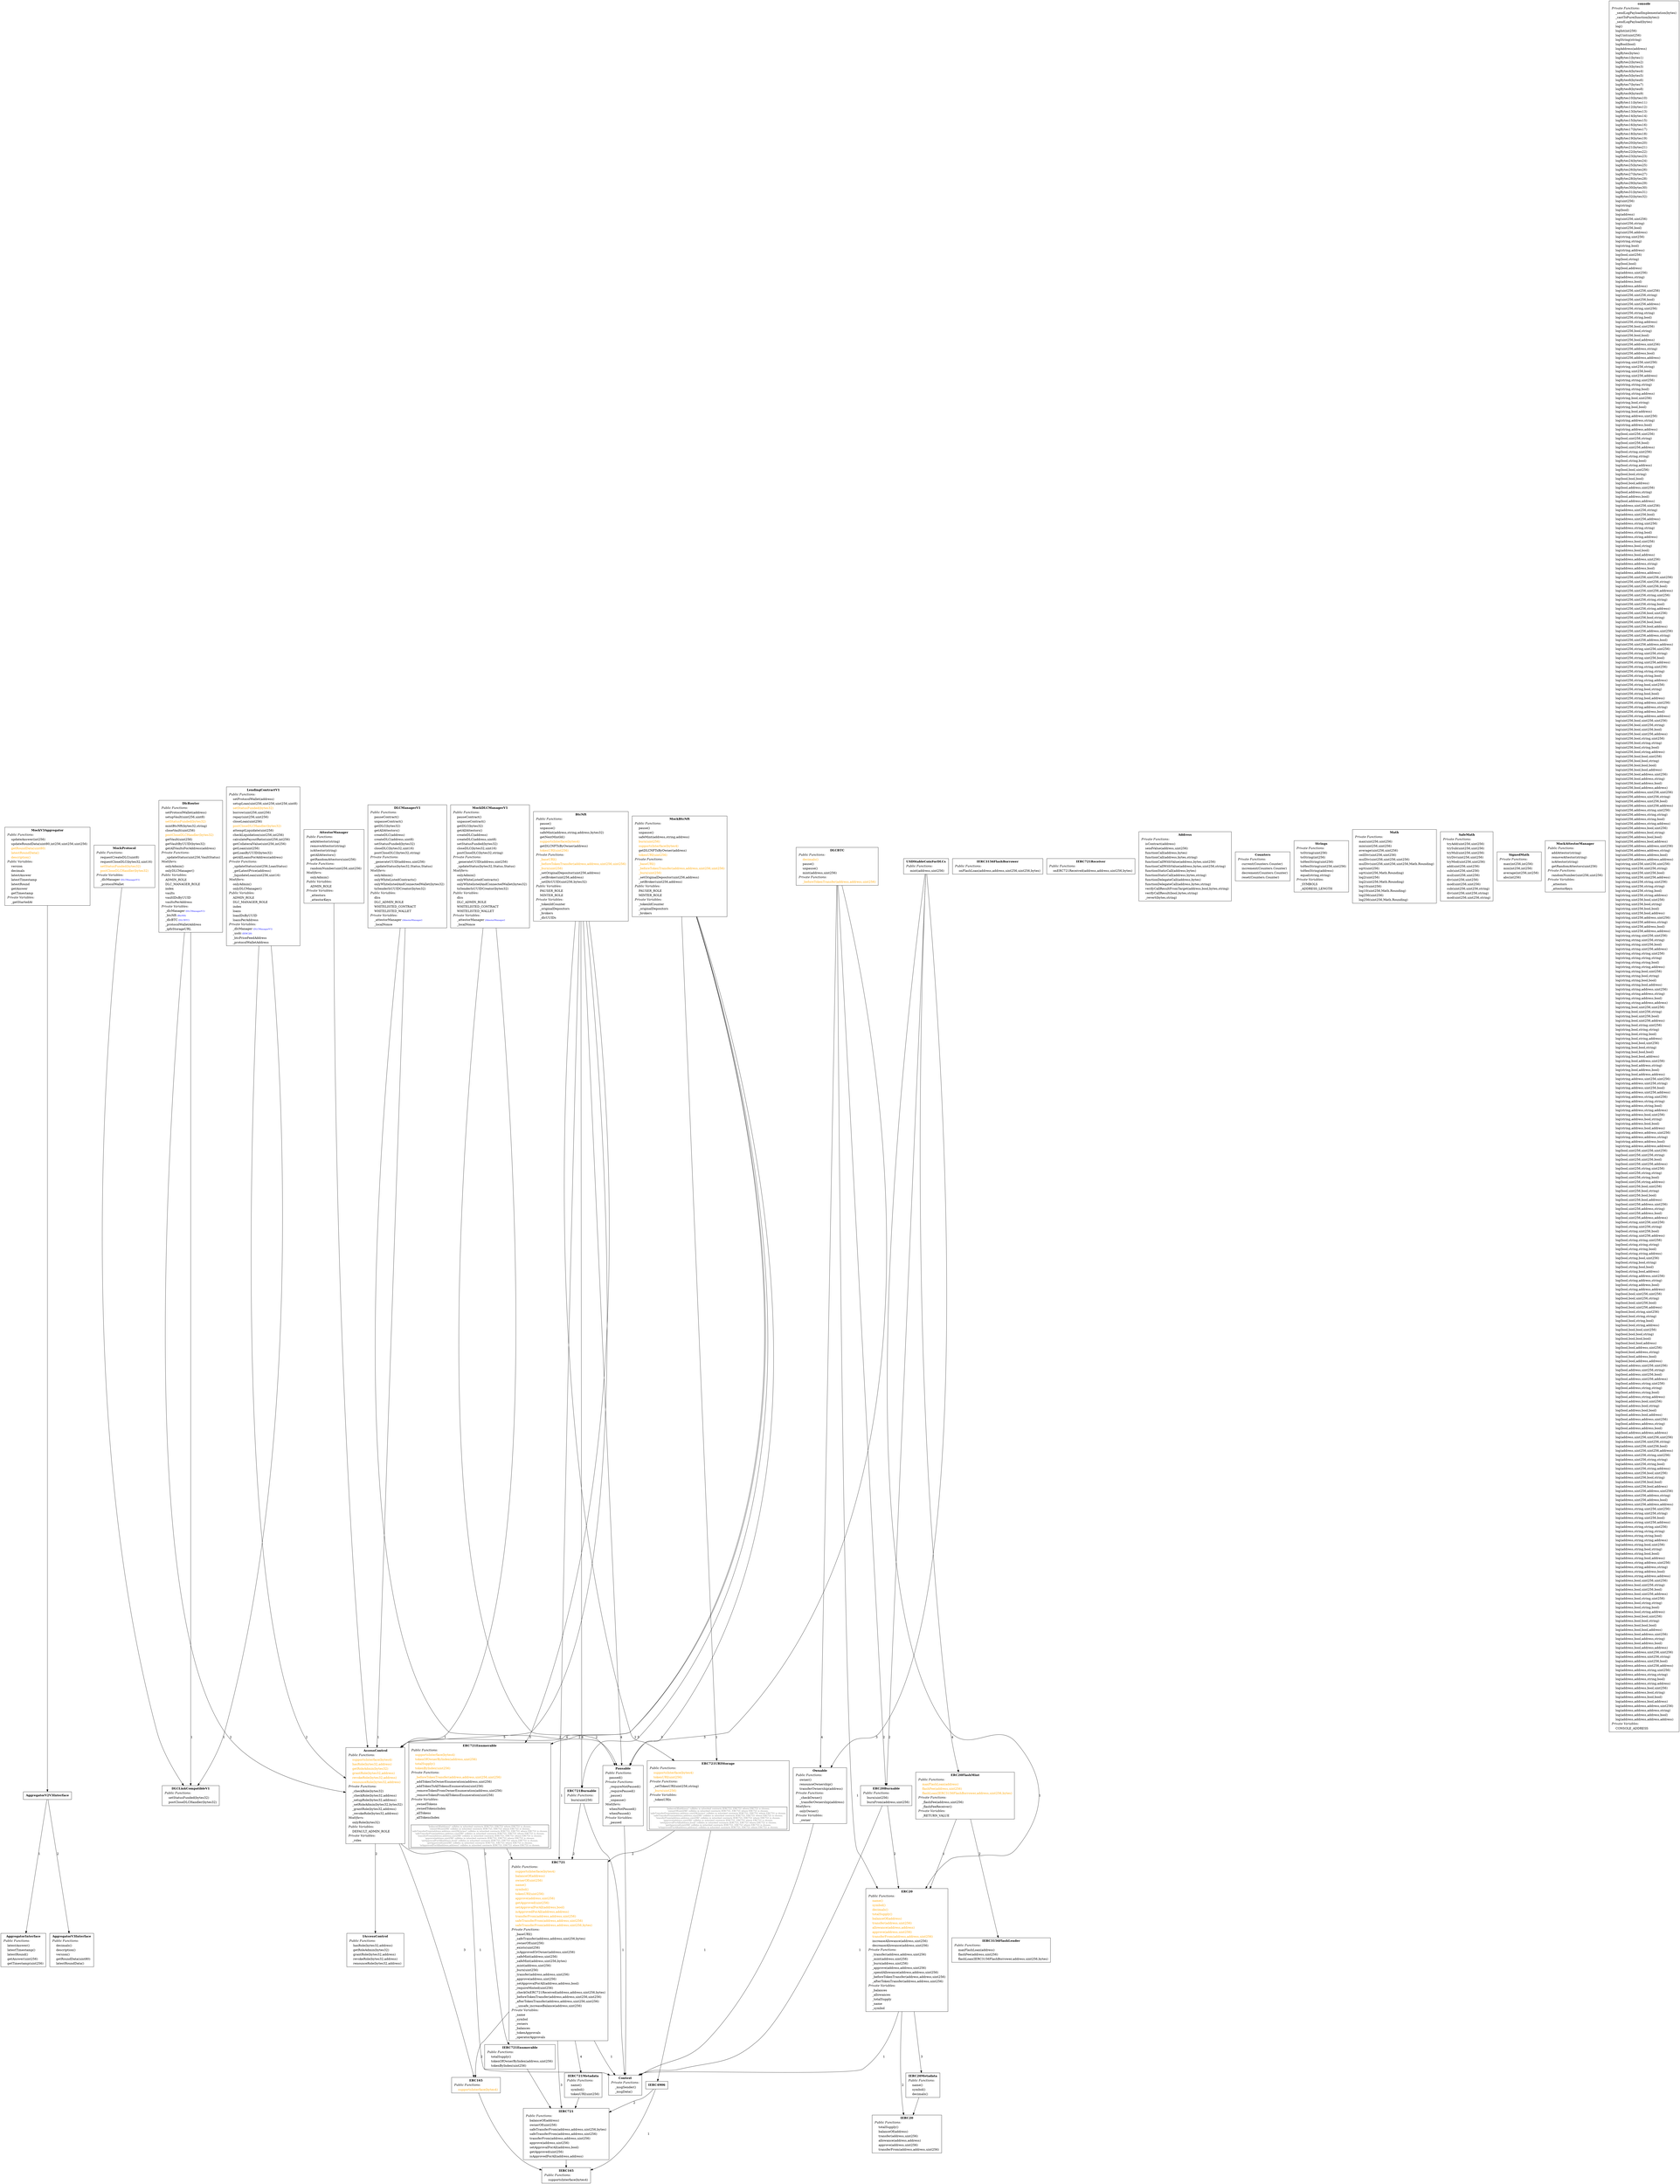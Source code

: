 digraph "" {
AggregatorInterface[shape="box"label=< <TABLE border="0"><TR><TD align="center"><B>AggregatorInterface</B></TD></TR><TR><TD align="left"><I>Public Functions:</I></TD></TR><TR><TD align="left">    latestAnswer()</TD></TR><TR><TD align="left">    latestTimestamp()</TD></TR><TR><TD align="left">    latestRound()</TD></TR><TR><TD align="left">    getAnswer(uint256)</TD></TR><TR><TD align="left">    getTimestamp(uint256)</TD></TR></TABLE> >];

AggregatorV2V3Interface -> AggregatorInterface [ label="1" ];
AggregatorV2V3Interface -> AggregatorV3Interface [ label="2" ];
AggregatorV2V3Interface[shape="box"label=< <TABLE border="0"><TR><TD align="center"><B>AggregatorV2V3Interface</B></TD></TR></TABLE> >];

AggregatorV3Interface[shape="box"label=< <TABLE border="0"><TR><TD align="center"><B>AggregatorV3Interface</B></TD></TR><TR><TD align="left"><I>Public Functions:</I></TD></TR><TR><TD align="left">    decimals()</TD></TR><TR><TD align="left">    description()</TD></TR><TR><TD align="left">    version()</TD></TR><TR><TD align="left">    getRoundData(uint80)</TD></TR><TR><TD align="left">    latestRoundData()</TD></TR></TABLE> >];

AccessControl -> Context [ label="1" ];
AccessControl -> IAccessControl [ label="2" ];
AccessControl -> ERC165 [ label="3" ];
AccessControl[shape="box"label=< <TABLE border="0"><TR><TD align="center"><B>AccessControl</B></TD></TR><TR><TD align="left"><I>Public Functions:</I></TD></TR><TR><TD align="left"><font color="#FFA500">    supportsInterface(bytes4)</font></TD></TR><TR><TD align="left"><font color="#FFA500">    hasRole(bytes32,address)</font></TD></TR><TR><TD align="left"><font color="#FFA500">    getRoleAdmin(bytes32)</font></TD></TR><TR><TD align="left"><font color="#FFA500">    grantRole(bytes32,address)</font></TD></TR><TR><TD align="left"><font color="#FFA500">    revokeRole(bytes32,address)</font></TD></TR><TR><TD align="left"><font color="#FFA500">    renounceRole(bytes32,address)</font></TD></TR><TR><TD align="left"><I>Private Functions:</I></TD></TR><TR><TD align="left">    _checkRole(bytes32)</TD></TR><TR><TD align="left">    _checkRole(bytes32,address)</TD></TR><TR><TD align="left">    _setupRole(bytes32,address)</TD></TR><TR><TD align="left">    _setRoleAdmin(bytes32,bytes32)</TD></TR><TR><TD align="left">    _grantRole(bytes32,address)</TD></TR><TR><TD align="left">    _revokeRole(bytes32,address)</TD></TR><TR><TD align="left"><I>Modifiers:</I></TD></TR><TR><TD align="left">    onlyRole(bytes32)</TD></TR><TR><TD align="left"><I>Public Variables:</I></TD></TR><TR><TD align="left">    DEFAULT_ADMIN_ROLE</TD></TR><TR><TD align="left"><I>Private Variables:</I></TD></TR><TR><TD align="left">    _roles</TD></TR></TABLE> >];

IAccessControl[shape="box"label=< <TABLE border="0"><TR><TD align="center"><B>IAccessControl</B></TD></TR><TR><TD align="left"><I>Public Functions:</I></TD></TR><TR><TD align="left">    hasRole(bytes32,address)</TD></TR><TR><TD align="left">    getRoleAdmin(bytes32)</TD></TR><TR><TD align="left">    grantRole(bytes32,address)</TD></TR><TR><TD align="left">    revokeRole(bytes32,address)</TD></TR><TR><TD align="left">    renounceRole(bytes32,address)</TD></TR></TABLE> >];

Ownable -> Context;
Ownable[shape="box"label=< <TABLE border="0"><TR><TD align="center"><B>Ownable</B></TD></TR><TR><TD align="left"><I>Public Functions:</I></TD></TR><TR><TD align="left">    owner()</TD></TR><TR><TD align="left">    renounceOwnership()</TD></TR><TR><TD align="left">    transferOwnership(address)</TD></TR><TR><TD align="left"><I>Private Functions:</I></TD></TR><TR><TD align="left">    _checkOwner()</TD></TR><TR><TD align="left">    _transferOwnership(address)</TD></TR><TR><TD align="left"><I>Modifiers:</I></TD></TR><TR><TD align="left">    onlyOwner()</TD></TR><TR><TD align="left"><I>Private Variables:</I></TD></TR><TR><TD align="left">    _owner</TD></TR></TABLE> >];

IERC3156FlashBorrower[shape="box"label=< <TABLE border="0"><TR><TD align="center"><B>IERC3156FlashBorrower</B></TD></TR><TR><TD align="left"><I>Public Functions:</I></TD></TR><TR><TD align="left">    onFlashLoan(address,address,uint256,uint256,bytes)</TD></TR></TABLE> >];

IERC3156FlashLender[shape="box"label=< <TABLE border="0"><TR><TD align="center"><B>IERC3156FlashLender</B></TD></TR><TR><TD align="left"><I>Public Functions:</I></TD></TR><TR><TD align="left">    maxFlashLoan(address)</TD></TR><TR><TD align="left">    flashFee(address,uint256)</TD></TR><TR><TD align="left">    flashLoan(IERC3156FlashBorrower,address,uint256,bytes)</TD></TR></TABLE> >];

IERC4906 -> IERC165 [ label="1" ];
IERC4906 -> IERC721 [ label="2" ];
IERC4906[shape="box"label=< <TABLE border="0"><TR><TD align="center"><B>IERC4906</B></TD></TR></TABLE> >];

Pausable -> Context;
Pausable[shape="box"label=< <TABLE border="0"><TR><TD align="center"><B>Pausable</B></TD></TR><TR><TD align="left"><I>Public Functions:</I></TD></TR><TR><TD align="left">    paused()</TD></TR><TR><TD align="left"><I>Private Functions:</I></TD></TR><TR><TD align="left">    _requireNotPaused()</TD></TR><TR><TD align="left">    _requirePaused()</TD></TR><TR><TD align="left">    _pause()</TD></TR><TR><TD align="left">    _unpause()</TD></TR><TR><TD align="left"><I>Modifiers:</I></TD></TR><TR><TD align="left">    whenNotPaused()</TD></TR><TR><TD align="left">    whenPaused()</TD></TR><TR><TD align="left"><I>Private Variables:</I></TD></TR><TR><TD align="left">    _paused</TD></TR></TABLE> >];

ERC20 -> Context [ label="1" ];
ERC20 -> IERC20 [ label="2" ];
ERC20 -> IERC20Metadata [ label="3" ];
ERC20[shape="box"label=< <TABLE border="0"><TR><TD align="center"><B>ERC20</B></TD></TR><TR><TD align="left"><I>Public Functions:</I></TD></TR><TR><TD align="left"><font color="#FFA500">    name()</font></TD></TR><TR><TD align="left"><font color="#FFA500">    symbol()</font></TD></TR><TR><TD align="left"><font color="#FFA500">    decimals()</font></TD></TR><TR><TD align="left"><font color="#FFA500">    totalSupply()</font></TD></TR><TR><TD align="left"><font color="#FFA500">    balanceOf(address)</font></TD></TR><TR><TD align="left"><font color="#FFA500">    transfer(address,uint256)</font></TD></TR><TR><TD align="left"><font color="#FFA500">    allowance(address,address)</font></TD></TR><TR><TD align="left"><font color="#FFA500">    approve(address,uint256)</font></TD></TR><TR><TD align="left"><font color="#FFA500">    transferFrom(address,address,uint256)</font></TD></TR><TR><TD align="left">    increaseAllowance(address,uint256)</TD></TR><TR><TD align="left">    decreaseAllowance(address,uint256)</TD></TR><TR><TD align="left"><I>Private Functions:</I></TD></TR><TR><TD align="left">    _transfer(address,address,uint256)</TD></TR><TR><TD align="left">    _mint(address,uint256)</TD></TR><TR><TD align="left">    _burn(address,uint256)</TD></TR><TR><TD align="left">    _approve(address,address,uint256)</TD></TR><TR><TD align="left">    _spendAllowance(address,address,uint256)</TD></TR><TR><TD align="left">    _beforeTokenTransfer(address,address,uint256)</TD></TR><TR><TD align="left">    _afterTokenTransfer(address,address,uint256)</TD></TR><TR><TD align="left"><I>Private Variables:</I></TD></TR><TR><TD align="left">    _balances</TD></TR><TR><TD align="left">    _allowances</TD></TR><TR><TD align="left">    _totalSupply</TD></TR><TR><TD align="left">    _name</TD></TR><TR><TD align="left">    _symbol</TD></TR></TABLE> >];

IERC20[shape="box"label=< <TABLE border="0"><TR><TD align="center"><B>IERC20</B></TD></TR><TR><TD align="left"><I>Public Functions:</I></TD></TR><TR><TD align="left">    totalSupply()</TD></TR><TR><TD align="left">    balanceOf(address)</TD></TR><TR><TD align="left">    transfer(address,uint256)</TD></TR><TR><TD align="left">    allowance(address,address)</TD></TR><TR><TD align="left">    approve(address,uint256)</TD></TR><TR><TD align="left">    transferFrom(address,address,uint256)</TD></TR></TABLE> >];

ERC20Burnable -> Context [ label="1" ];
ERC20Burnable -> ERC20 [ label="2" ];
ERC20Burnable[shape="box"label=< <TABLE border="0"><TR><TD align="center"><B>ERC20Burnable</B></TD></TR><TR><TD align="left"><I>Public Functions:</I></TD></TR><TR><TD align="left">    burn(uint256)</TD></TR><TR><TD align="left">    burnFrom(address,uint256)</TD></TR></TABLE> >];

ERC20FlashMint -> ERC20 [ label="1" ];
ERC20FlashMint -> IERC3156FlashLender [ label="2" ];
ERC20FlashMint[shape="box"label=< <TABLE border="0"><TR><TD align="center"><B>ERC20FlashMint</B></TD></TR><TR><TD align="left"><I>Public Functions:</I></TD></TR><TR><TD align="left"><font color="#FFA500">    maxFlashLoan(address)</font></TD></TR><TR><TD align="left"><font color="#FFA500">    flashFee(address,uint256)</font></TD></TR><TR><TD align="left"><font color="#FFA500">    flashLoan(IERC3156FlashBorrower,address,uint256,bytes)</font></TD></TR><TR><TD align="left"><I>Private Functions:</I></TD></TR><TR><TD align="left">    _flashFee(address,uint256)</TD></TR><TR><TD align="left">    _flashFeeReceiver()</TD></TR><TR><TD align="left"><I>Private Variables:</I></TD></TR><TR><TD align="left">    _RETURN_VALUE</TD></TR></TABLE> >];

IERC20Metadata -> IERC20;
IERC20Metadata[shape="box"label=< <TABLE border="0"><TR><TD align="center"><B>IERC20Metadata</B></TD></TR><TR><TD align="left"><I>Public Functions:</I></TD></TR><TR><TD align="left">    name()</TD></TR><TR><TD align="left">    symbol()</TD></TR><TR><TD align="left">    decimals()</TD></TR></TABLE> >];

ERC721 -> Context [ label="1" ];
ERC721 -> ERC165 [ label="2" ];
ERC721 -> IERC721 [ label="3" ];
ERC721 -> IERC721Metadata [ label="4" ];
ERC721[shape="box"label=< <TABLE border="0"><TR><TD align="center"><B>ERC721</B></TD></TR><TR><TD align="left"><I>Public Functions:</I></TD></TR><TR><TD align="left"><font color="#FFA500">    supportsInterface(bytes4)</font></TD></TR><TR><TD align="left"><font color="#FFA500">    balanceOf(address)</font></TD></TR><TR><TD align="left"><font color="#FFA500">    ownerOf(uint256)</font></TD></TR><TR><TD align="left"><font color="#FFA500">    name()</font></TD></TR><TR><TD align="left"><font color="#FFA500">    symbol()</font></TD></TR><TR><TD align="left"><font color="#FFA500">    tokenURI(uint256)</font></TD></TR><TR><TD align="left"><font color="#FFA500">    approve(address,uint256)</font></TD></TR><TR><TD align="left"><font color="#FFA500">    getApproved(uint256)</font></TD></TR><TR><TD align="left"><font color="#FFA500">    setApprovalForAll(address,bool)</font></TD></TR><TR><TD align="left"><font color="#FFA500">    isApprovedForAll(address,address)</font></TD></TR><TR><TD align="left"><font color="#FFA500">    transferFrom(address,address,uint256)</font></TD></TR><TR><TD align="left"><font color="#FFA500">    safeTransferFrom(address,address,uint256)</font></TD></TR><TR><TD align="left"><font color="#FFA500">    safeTransferFrom(address,address,uint256,bytes)</font></TD></TR><TR><TD align="left"><I>Private Functions:</I></TD></TR><TR><TD align="left">    _baseURI()</TD></TR><TR><TD align="left">    _safeTransfer(address,address,uint256,bytes)</TD></TR><TR><TD align="left">    _ownerOf(uint256)</TD></TR><TR><TD align="left">    _exists(uint256)</TD></TR><TR><TD align="left">    _isApprovedOrOwner(address,uint256)</TD></TR><TR><TD align="left">    _safeMint(address,uint256)</TD></TR><TR><TD align="left">    _safeMint(address,uint256,bytes)</TD></TR><TR><TD align="left">    _mint(address,uint256)</TD></TR><TR><TD align="left">    _burn(uint256)</TD></TR><TR><TD align="left">    _transfer(address,address,uint256)</TD></TR><TR><TD align="left">    _approve(address,uint256)</TD></TR><TR><TD align="left">    _setApprovalForAll(address,address,bool)</TD></TR><TR><TD align="left">    _requireMinted(uint256)</TD></TR><TR><TD align="left">    _checkOnERC721Received(address,address,uint256,bytes)</TD></TR><TR><TD align="left">    _beforeTokenTransfer(address,address,uint256,uint256)</TD></TR><TR><TD align="left">    _afterTokenTransfer(address,address,uint256,uint256)</TD></TR><TR><TD align="left">    __unsafe_increaseBalance(address,uint256)</TD></TR><TR><TD align="left"><I>Private Variables:</I></TD></TR><TR><TD align="left">    _name</TD></TR><TR><TD align="left">    _symbol</TD></TR><TR><TD align="left">    _owners</TD></TR><TR><TD align="left">    _balances</TD></TR><TR><TD align="left">    _tokenApprovals</TD></TR><TR><TD align="left">    _operatorApprovals</TD></TR></TABLE> >];

IERC721 -> IERC165;
IERC721[shape="box"label=< <TABLE border="0"><TR><TD align="center"><B>IERC721</B></TD></TR><TR><TD align="left"><I>Public Functions:</I></TD></TR><TR><TD align="left">    balanceOf(address)</TD></TR><TR><TD align="left">    ownerOf(uint256)</TD></TR><TR><TD align="left">    safeTransferFrom(address,address,uint256,bytes)</TD></TR><TR><TD align="left">    safeTransferFrom(address,address,uint256)</TD></TR><TR><TD align="left">    transferFrom(address,address,uint256)</TD></TR><TR><TD align="left">    approve(address,uint256)</TD></TR><TR><TD align="left">    setApprovalForAll(address,bool)</TD></TR><TR><TD align="left">    getApproved(uint256)</TD></TR><TR><TD align="left">    isApprovedForAll(address,address)</TD></TR></TABLE> >];

IERC721Receiver[shape="box"label=< <TABLE border="0"><TR><TD align="center"><B>IERC721Receiver</B></TD></TR><TR><TD align="left"><I>Public Functions:</I></TD></TR><TR><TD align="left">    onERC721Received(address,address,uint256,bytes)</TD></TR></TABLE> >];

ERC721Burnable -> Context [ label="1" ];
ERC721Burnable -> ERC721 [ label="2" ];
ERC721Burnable[shape="box"label=< <TABLE border="0"><TR><TD align="center"><B>ERC721Burnable</B></TD></TR><TR><TD align="left"><I>Public Functions:</I></TD></TR><TR><TD align="left">    burn(uint256)</TD></TR></TABLE> >];

ERC721Enumerable -> ERC721 [ label="1" ];
ERC721Enumerable -> IERC721Enumerable [ label="2" ];
ERC721Enumerable[shape="box"label=< <TABLE border="0"><TR><TD align="center"><B>ERC721Enumerable</B></TD></TR><TR><TD align="left"><I>Public Functions:</I></TD></TR><TR><TD align="left"><font color="#FFA500">    supportsInterface(bytes4)</font></TD></TR><TR><TD align="left"><font color="#FFA500">    tokenOfOwnerByIndex(address,uint256)</font></TD></TR><TR><TD align="left"><font color="#FFA500">    totalSupply()</font></TD></TR><TR><TD align="left"><font color="#FFA500">    tokenByIndex(uint256)</font></TD></TR><TR><TD align="left"><I>Private Functions:</I></TD></TR><TR><TD align="left"><font color="#FFA500">    _beforeTokenTransfer(address,address,uint256,uint256)</font></TD></TR><TR><TD align="left">    _addTokenToOwnerEnumeration(address,uint256)</TD></TR><TR><TD align="left">    _addTokenToAllTokensEnumeration(uint256)</TD></TR><TR><TD align="left">    _removeTokenFromOwnerEnumeration(address,uint256)</TD></TR><TR><TD align="left">    _removeTokenFromAllTokensEnumeration(uint256)</TD></TR><TR><TD align="left"><I>Private Variables:</I></TD></TR><TR><TD align="left">    _ownedTokens</TD></TR><TR><TD align="left">    _ownedTokensIndex</TD></TR><TR><TD align="left">    _allTokens</TD></TR><TR><TD align="left">    _allTokensIndex</TD></TR><TR><TD><BR/></TD></TR><TR><TD align="left" border="1"><font color="#777777" point-size="10">'balanceOf(address)' collides in inherited contracts IERC721, ERC721 where ERC721 is chosen.<BR/>'ownerOf(uint256)' collides in inherited contracts IERC721, ERC721 where ERC721 is chosen.<BR/>'safeTransferFrom(address,address,uint256,bytes)' collides in inherited contracts IERC721, ERC721 where ERC721 is chosen.<BR/>'safeTransferFrom(address,address,uint256)' collides in inherited contracts IERC721, ERC721 where ERC721 is chosen.<BR/>'transferFrom(address,address,uint256)' collides in inherited contracts IERC721, ERC721 where ERC721 is chosen.<BR/>'approve(address,uint256)' collides in inherited contracts IERC721, ERC721 where ERC721 is chosen.<BR/>'setApprovalForAll(address,bool)' collides in inherited contracts IERC721, ERC721 where ERC721 is chosen.<BR/>'getApproved(uint256)' collides in inherited contracts IERC721, ERC721 where ERC721 is chosen.<BR/>'isApprovedForAll(address,address)' collides in inherited contracts IERC721, ERC721 where ERC721 is chosen.</font></TD></TR></TABLE> >];

ERC721URIStorage -> IERC4906 [ label="1" ];
ERC721URIStorage -> ERC721 [ label="2" ];
ERC721URIStorage[shape="box"label=< <TABLE border="0"><TR><TD align="center"><B>ERC721URIStorage</B></TD></TR><TR><TD align="left"><I>Public Functions:</I></TD></TR><TR><TD align="left"><font color="#FFA500">    supportsInterface(bytes4)</font></TD></TR><TR><TD align="left"><font color="#FFA500">    tokenURI(uint256)</font></TD></TR><TR><TD align="left"><I>Private Functions:</I></TD></TR><TR><TD align="left">    _setTokenURI(uint256,string)</TD></TR><TR><TD align="left"><font color="#FFA500">    _burn(uint256)</font></TD></TR><TR><TD align="left"><I>Private Variables:</I></TD></TR><TR><TD align="left">    _tokenURIs</TD></TR><TR><TD><BR/></TD></TR><TR><TD align="left" border="1"><font color="#777777" point-size="10">'balanceOf(address)' collides in inherited contracts IERC721, ERC721 where ERC721 is chosen.<BR/>'ownerOf(uint256)' collides in inherited contracts IERC721, ERC721 where ERC721 is chosen.<BR/>'safeTransferFrom(address,address,uint256,bytes)' collides in inherited contracts IERC721, ERC721 where ERC721 is chosen.<BR/>'safeTransferFrom(address,address,uint256)' collides in inherited contracts IERC721, ERC721 where ERC721 is chosen.<BR/>'transferFrom(address,address,uint256)' collides in inherited contracts IERC721, ERC721 where ERC721 is chosen.<BR/>'approve(address,uint256)' collides in inherited contracts IERC721, ERC721 where ERC721 is chosen.<BR/>'setApprovalForAll(address,bool)' collides in inherited contracts IERC721, ERC721 where ERC721 is chosen.<BR/>'getApproved(uint256)' collides in inherited contracts IERC721, ERC721 where ERC721 is chosen.<BR/>'isApprovedForAll(address,address)' collides in inherited contracts IERC721, ERC721 where ERC721 is chosen.</font></TD></TR></TABLE> >];

IERC721Enumerable -> IERC721;
IERC721Enumerable[shape="box"label=< <TABLE border="0"><TR><TD align="center"><B>IERC721Enumerable</B></TD></TR><TR><TD align="left"><I>Public Functions:</I></TD></TR><TR><TD align="left">    totalSupply()</TD></TR><TR><TD align="left">    tokenOfOwnerByIndex(address,uint256)</TD></TR><TR><TD align="left">    tokenByIndex(uint256)</TD></TR></TABLE> >];

IERC721Metadata -> IERC721;
IERC721Metadata[shape="box"label=< <TABLE border="0"><TR><TD align="center"><B>IERC721Metadata</B></TD></TR><TR><TD align="left"><I>Public Functions:</I></TD></TR><TR><TD align="left">    name()</TD></TR><TR><TD align="left">    symbol()</TD></TR><TR><TD align="left">    tokenURI(uint256)</TD></TR></TABLE> >];

Address[shape="box"label=< <TABLE border="0"><TR><TD align="center"><B>Address</B></TD></TR><TR><TD align="left"><I>Private Functions:</I></TD></TR><TR><TD align="left">    isContract(address)</TD></TR><TR><TD align="left">    sendValue(address,uint256)</TD></TR><TR><TD align="left">    functionCall(address,bytes)</TD></TR><TR><TD align="left">    functionCall(address,bytes,string)</TD></TR><TR><TD align="left">    functionCallWithValue(address,bytes,uint256)</TD></TR><TR><TD align="left">    functionCallWithValue(address,bytes,uint256,string)</TD></TR><TR><TD align="left">    functionStaticCall(address,bytes)</TD></TR><TR><TD align="left">    functionStaticCall(address,bytes,string)</TD></TR><TR><TD align="left">    functionDelegateCall(address,bytes)</TD></TR><TR><TD align="left">    functionDelegateCall(address,bytes,string)</TD></TR><TR><TD align="left">    verifyCallResultFromTarget(address,bool,bytes,string)</TD></TR><TR><TD align="left">    verifyCallResult(bool,bytes,string)</TD></TR><TR><TD align="left">    _revert(bytes,string)</TD></TR></TABLE> >];

Context[shape="box"label=< <TABLE border="0"><TR><TD align="center"><B>Context</B></TD></TR><TR><TD align="left"><I>Private Functions:</I></TD></TR><TR><TD align="left">    _msgSender()</TD></TR><TR><TD align="left">    _msgData()</TD></TR></TABLE> >];

Counters[shape="box"label=< <TABLE border="0"><TR><TD align="center"><B>Counters</B></TD></TR><TR><TD align="left"><I>Private Functions:</I></TD></TR><TR><TD align="left">    current(Counters.Counter)</TD></TR><TR><TD align="left">    increment(Counters.Counter)</TD></TR><TR><TD align="left">    decrement(Counters.Counter)</TD></TR><TR><TD align="left">    reset(Counters.Counter)</TD></TR></TABLE> >];

Strings[shape="box"label=< <TABLE border="0"><TR><TD align="center"><B>Strings</B></TD></TR><TR><TD align="left"><I>Private Functions:</I></TD></TR><TR><TD align="left">    toString(uint256)</TD></TR><TR><TD align="left">    toString(int256)</TD></TR><TR><TD align="left">    toHexString(uint256)</TD></TR><TR><TD align="left">    toHexString(uint256,uint256)</TD></TR><TR><TD align="left">    toHexString(address)</TD></TR><TR><TD align="left">    equal(string,string)</TD></TR><TR><TD align="left"><I>Private Variables:</I></TD></TR><TR><TD align="left">    _SYMBOLS</TD></TR><TR><TD align="left">    _ADDRESS_LENGTH</TD></TR></TABLE> >];

ERC165 -> IERC165;
ERC165[shape="box"label=< <TABLE border="0"><TR><TD align="center"><B>ERC165</B></TD></TR><TR><TD align="left"><I>Public Functions:</I></TD></TR><TR><TD align="left"><font color="#FFA500">    supportsInterface(bytes4)</font></TD></TR></TABLE> >];

IERC165[shape="box"label=< <TABLE border="0"><TR><TD align="center"><B>IERC165</B></TD></TR><TR><TD align="left"><I>Public Functions:</I></TD></TR><TR><TD align="left">    supportsInterface(bytes4)</TD></TR></TABLE> >];

Math[shape="box"label=< <TABLE border="0"><TR><TD align="center"><B>Math</B></TD></TR><TR><TD align="left"><I>Private Functions:</I></TD></TR><TR><TD align="left">    max(uint256,uint256)</TD></TR><TR><TD align="left">    min(uint256,uint256)</TD></TR><TR><TD align="left">    average(uint256,uint256)</TD></TR><TR><TD align="left">    ceilDiv(uint256,uint256)</TD></TR><TR><TD align="left">    mulDiv(uint256,uint256,uint256)</TD></TR><TR><TD align="left">    mulDiv(uint256,uint256,uint256,Math.Rounding)</TD></TR><TR><TD align="left">    sqrt(uint256)</TD></TR><TR><TD align="left">    sqrt(uint256,Math.Rounding)</TD></TR><TR><TD align="left">    log2(uint256)</TD></TR><TR><TD align="left">    log2(uint256,Math.Rounding)</TD></TR><TR><TD align="left">    log10(uint256)</TD></TR><TR><TD align="left">    log10(uint256,Math.Rounding)</TD></TR><TR><TD align="left">    log256(uint256)</TD></TR><TR><TD align="left">    log256(uint256,Math.Rounding)</TD></TR></TABLE> >];

SafeMath[shape="box"label=< <TABLE border="0"><TR><TD align="center"><B>SafeMath</B></TD></TR><TR><TD align="left"><I>Private Functions:</I></TD></TR><TR><TD align="left">    tryAdd(uint256,uint256)</TD></TR><TR><TD align="left">    trySub(uint256,uint256)</TD></TR><TR><TD align="left">    tryMul(uint256,uint256)</TD></TR><TR><TD align="left">    tryDiv(uint256,uint256)</TD></TR><TR><TD align="left">    tryMod(uint256,uint256)</TD></TR><TR><TD align="left">    add(uint256,uint256)</TD></TR><TR><TD align="left">    sub(uint256,uint256)</TD></TR><TR><TD align="left">    mul(uint256,uint256)</TD></TR><TR><TD align="left">    div(uint256,uint256)</TD></TR><TR><TD align="left">    mod(uint256,uint256)</TD></TR><TR><TD align="left">    sub(uint256,uint256,string)</TD></TR><TR><TD align="left">    div(uint256,uint256,string)</TD></TR><TR><TD align="left">    mod(uint256,uint256,string)</TD></TR></TABLE> >];

SignedMath[shape="box"label=< <TABLE border="0"><TR><TD align="center"><B>SignedMath</B></TD></TR><TR><TD align="left"><I>Private Functions:</I></TD></TR><TR><TD align="left">    max(int256,int256)</TD></TR><TR><TD align="left">    min(int256,int256)</TD></TR><TR><TD align="left">    average(int256,int256)</TD></TR><TR><TD align="left">    abs(int256)</TD></TR></TABLE> >];

AttestorManager -> AccessControl;
AttestorManager[shape="box"label=< <TABLE border="0"><TR><TD align="center"><B>AttestorManager</B></TD></TR><TR><TD align="left"><I>Public Functions:</I></TD></TR><TR><TD align="left">    addAttestor(string)</TD></TR><TR><TD align="left">    removeAttestor(string)</TD></TR><TR><TD align="left">    isAttestor(string)</TD></TR><TR><TD align="left">    getAllAttestors()</TD></TR><TR><TD align="left">    getRandomAttestors(uint256)</TD></TR><TR><TD align="left"><I>Private Functions:</I></TD></TR><TR><TD align="left">    randomNumber(uint256,uint256)</TD></TR><TR><TD align="left"><I>Modifiers:</I></TD></TR><TR><TD align="left">    onlyAdmin()</TD></TR><TR><TD align="left"><I>Public Variables:</I></TD></TR><TR><TD align="left">    ADMIN_ROLE</TD></TR><TR><TD align="left"><I>Private Variables:</I></TD></TR><TR><TD align="left">    _attestors</TD></TR><TR><TD align="left">    _attestorKeys</TD></TR></TABLE> >];

DLCLinkCompatibleV1[shape="box"label=< <TABLE border="0"><TR><TD align="center"><B>DLCLinkCompatibleV1</B></TD></TR><TR><TD align="left"><I>Public Functions:</I></TD></TR><TR><TD align="left">    setStatusFunded(bytes32)</TD></TR><TR><TD align="left">    postCloseDLCHandler(bytes32)</TD></TR></TABLE> >];

DLCManagerV1 -> AccessControl [ label="1" ];
DLCManagerV1 -> Pausable [ label="2" ];
DLCManagerV1[shape="box"label=< <TABLE border="0"><TR><TD align="center"><B>DLCManagerV1</B></TD></TR><TR><TD align="left"><I>Public Functions:</I></TD></TR><TR><TD align="left">    pauseContract()</TD></TR><TR><TD align="left">    unpauseContract()</TD></TR><TR><TD align="left">    getDLC(bytes32)</TD></TR><TR><TD align="left">    getAllAttestors()</TD></TR><TR><TD align="left">    createDLC(address)</TD></TR><TR><TD align="left">    createDLC(address,uint8)</TD></TR><TR><TD align="left">    setStatusFunded(bytes32)</TD></TR><TR><TD align="left">    closeDLC(bytes32,uint16)</TD></TR><TR><TD align="left">    postCloseDLC(bytes32,string)</TD></TR><TR><TD align="left"><I>Private Functions:</I></TD></TR><TR><TD align="left">    _generateUUID(address,uint256)</TD></TR><TR><TD align="left">    _updateStatus(bytes32,Status,Status)</TD></TR><TR><TD align="left"><I>Modifiers:</I></TD></TR><TR><TD align="left">    onlyAdmin()</TD></TR><TR><TD align="left">    onlyWhiteListedContracts()</TD></TR><TR><TD align="left">    onlyWhitelistedAndConnectedWallet(bytes32)</TD></TR><TR><TD align="left">    txSenderIsUUIDCreator(bytes32)</TD></TR><TR><TD align="left"><I>Public Variables:</I></TD></TR><TR><TD align="left">    dlcs</TD></TR><TR><TD align="left">    DLC_ADMIN_ROLE</TD></TR><TR><TD align="left">    WHITELISTED_CONTRACT</TD></TR><TR><TD align="left">    WHITELISTED_WALLET</TD></TR><TR><TD align="left"><I>Private Variables:</I></TD></TR><TR><TD align="left">    _attestorManager<font color="blue" POINT-SIZE="10"> (AttestorManager)</font></TD></TR><TR><TD align="left">    _localNonce</TD></TR></TABLE> >];

LendingContractV1 -> DLCLinkCompatibleV1 [ label="1" ];
LendingContractV1 -> AccessControl [ label="2" ];
LendingContractV1[shape="box"label=< <TABLE border="0"><TR><TD align="center"><B>LendingContractV1</B></TD></TR><TR><TD align="left"><I>Public Functions:</I></TD></TR><TR><TD align="left">    setProtocolWallet(address)</TD></TR><TR><TD align="left">    setupLoan(uint256,uint256,uint256,uint8)</TD></TR><TR><TD align="left"><font color="#FFA500">    setStatusFunded(bytes32)</font></TD></TR><TR><TD align="left">    borrow(uint256,uint256)</TD></TR><TR><TD align="left">    repay(uint256,uint256)</TD></TR><TR><TD align="left">    closeLoan(uint256)</TD></TR><TR><TD align="left"><font color="#FFA500">    postCloseDLCHandler(bytes32)</font></TD></TR><TR><TD align="left">    attemptLiquidate(uint256)</TD></TR><TR><TD align="left">    checkLiquidation(uint256,int256)</TD></TR><TR><TD align="left">    calculatePayoutRatio(uint256,int256)</TD></TR><TR><TD align="left">    getCollateralValue(uint256,int256)</TD></TR><TR><TD align="left">    getLoan(uint256)</TD></TR><TR><TD align="left">    getLoanByUUID(bytes32)</TD></TR><TR><TD align="left">    getAllLoansForAddress(address)</TD></TR><TR><TD align="left"><I>Private Functions:</I></TD></TR><TR><TD align="left">    _updateStatus(uint256,LoanStatus)</TD></TR><TR><TD align="left">    _getLatestPrice(address)</TD></TR><TR><TD align="left">    _liquidateLoan(uint256,uint16)</TD></TR><TR><TD align="left"><I>Modifiers:</I></TD></TR><TR><TD align="left">    onlyAdmin()</TD></TR><TR><TD align="left">    onlyDLCManager()</TD></TR><TR><TD align="left"><I>Public Variables:</I></TD></TR><TR><TD align="left">    ADMIN_ROLE</TD></TR><TR><TD align="left">    DLC_MANAGER_ROLE</TD></TR><TR><TD align="left">    index</TD></TR><TR><TD align="left">    loans</TD></TR><TR><TD align="left">    loanIDsByUUID</TD></TR><TR><TD align="left">    loansPerAddress</TD></TR><TR><TD align="left"><I>Private Variables:</I></TD></TR><TR><TD align="left">    _dlcManager<font color="blue" POINT-SIZE="10"> (DLCManagerV1)</font></TD></TR><TR><TD align="left">    _usdc<font color="blue" POINT-SIZE="10"> (IERC20)</font></TD></TR><TR><TD align="left">    _btcPriceFeedAddress</TD></TR><TR><TD align="left">    _protocolWalletAddress</TD></TR></TABLE> >];

USDStableCoinForDLCs -> ERC20 [ label="1" ];
USDStableCoinForDLCs -> ERC20Burnable [ label="2" ];
USDStableCoinForDLCs -> Ownable [ label="3" ];
USDStableCoinForDLCs -> ERC20FlashMint [ label="4" ];
USDStableCoinForDLCs[shape="box"label=< <TABLE border="0"><TR><TD align="center"><B>USDStableCoinForDLCs</B></TD></TR><TR><TD align="left"><I>Public Functions:</I></TD></TR><TR><TD align="left">    mint(address,uint256)</TD></TR></TABLE> >];

BtcNft -> ERC721 [ label="1" ];
BtcNft -> ERC721URIStorage [ label="2" ];
BtcNft -> ERC721Enumerable [ label="3" ];
BtcNft -> Pausable [ label="4" ];
BtcNft -> AccessControl [ label="5" ];
BtcNft -> ERC721Burnable [ label="6" ];
BtcNft[shape="box"label=< <TABLE border="0"><TR><TD align="center"><B>BtcNft</B></TD></TR><TR><TD align="left"><I>Public Functions:</I></TD></TR><TR><TD align="left">    pause()</TD></TR><TR><TD align="left">    unpause()</TD></TR><TR><TD align="left">    safeMint(address,string,address,bytes32)</TD></TR><TR><TD align="left">    getNextMintId()</TD></TR><TR><TD align="left"><font color="#FFA500">    supportsInterface(bytes4)</font></TD></TR><TR><TD align="left">    getDLCNFTsByOwner(address)</TD></TR><TR><TD align="left"><font color="#FFA500">    tokenURI(uint256)</font></TD></TR><TR><TD align="left"><I>Private Functions:</I></TD></TR><TR><TD align="left"><font color="#FFA500">    _baseURI()</font></TD></TR><TR><TD align="left"><font color="#FFA500">    _beforeTokenTransfer(address,address,uint256,uint256)</font></TD></TR><TR><TD align="left"><font color="#FFA500">    _burn(uint256)</font></TD></TR><TR><TD align="left">    _setOriginalDepositor(uint256,address)</TD></TR><TR><TD align="left">    _setBroker(uint256,address)</TD></TR><TR><TD align="left">    _setDlcUUID(uint256,bytes32)</TD></TR><TR><TD align="left"><I>Public Variables:</I></TD></TR><TR><TD align="left">    PAUSER_ROLE</TD></TR><TR><TD align="left">    MINTER_ROLE</TD></TR><TR><TD align="left"><I>Private Variables:</I></TD></TR><TR><TD align="left">    _tokenIdCounter</TD></TR><TR><TD align="left">    _originalDepositors</TD></TR><TR><TD align="left">    _brokers</TD></TR><TR><TD align="left">    _dlcUUIDs</TD></TR></TABLE> >];

DLCBTC -> ERC20 [ label="1" ];
DLCBTC -> ERC20Burnable [ label="2" ];
DLCBTC -> Pausable [ label="3" ];
DLCBTC -> Ownable [ label="4" ];
DLCBTC[shape="box"label=< <TABLE border="0"><TR><TD align="center"><B>DLCBTC</B></TD></TR><TR><TD align="left"><I>Public Functions:</I></TD></TR><TR><TD align="left"><font color="#FFA500">    decimals()</font></TD></TR><TR><TD align="left">    pause()</TD></TR><TR><TD align="left">    unpause()</TD></TR><TR><TD align="left">    mint(address,uint256)</TD></TR><TR><TD align="left"><I>Private Functions:</I></TD></TR><TR><TD align="left"><font color="#FFA500">    _beforeTokenTransfer(address,address,uint256)</font></TD></TR></TABLE> >];

DlcRouter -> DLCLinkCompatibleV1 [ label="1" ];
DlcRouter -> AccessControl [ label="2" ];
DlcRouter[shape="box"label=< <TABLE border="0"><TR><TD align="center"><B>DlcRouter</B></TD></TR><TR><TD align="left"><I>Public Functions:</I></TD></TR><TR><TD align="left">    setProtocolWallet(address)</TD></TR><TR><TD align="left">    setupVault(uint256,uint8)</TD></TR><TR><TD align="left"><font color="#FFA500">    setStatusFunded(bytes32)</font></TD></TR><TR><TD align="left">    mintBtcNft(bytes32,string)</TD></TR><TR><TD align="left">    closeVault(uint256)</TD></TR><TR><TD align="left"><font color="#FFA500">    postCloseDLCHandler(bytes32)</font></TD></TR><TR><TD align="left">    getVault(uint256)</TD></TR><TR><TD align="left">    getVaultByUUID(bytes32)</TD></TR><TR><TD align="left">    getAllVaultsForAddress(address)</TD></TR><TR><TD align="left"><I>Private Functions:</I></TD></TR><TR><TD align="left">    _updateStatus(uint256,VaultStatus)</TD></TR><TR><TD align="left"><I>Modifiers:</I></TD></TR><TR><TD align="left">    onlyAdmin()</TD></TR><TR><TD align="left">    onlyDLCManager()</TD></TR><TR><TD align="left"><I>Public Variables:</I></TD></TR><TR><TD align="left">    ADMIN_ROLE</TD></TR><TR><TD align="left">    DLC_MANAGER_ROLE</TD></TR><TR><TD align="left">    index</TD></TR><TR><TD align="left">    vaults</TD></TR><TR><TD align="left">    vaultIDsByUUID</TD></TR><TR><TD align="left">    vaultsPerAddress</TD></TR><TR><TD align="left"><I>Private Variables:</I></TD></TR><TR><TD align="left">    _dlcManager<font color="blue" POINT-SIZE="10"> (DLCManagerV1)</font></TD></TR><TR><TD align="left">    _btcNft<font color="blue" POINT-SIZE="10"> (BtcNft)</font></TD></TR><TR><TD align="left">    _dlcBTC<font color="blue" POINT-SIZE="10"> (DLCBTC)</font></TD></TR><TR><TD align="left">    _protocolWalletAddress</TD></TR><TR><TD align="left">    _ipfsStorageURL</TD></TR></TABLE> >];

MockAttestorManager[shape="box"label=< <TABLE border="0"><TR><TD align="center"><B>MockAttestorManager</B></TD></TR><TR><TD align="left"><I>Public Functions:</I></TD></TR><TR><TD align="left">    addAttestor(string)</TD></TR><TR><TD align="left">    removeAttestor(string)</TD></TR><TR><TD align="left">    isAttestor(string)</TD></TR><TR><TD align="left">    getRandomAttestors(uint256)</TD></TR><TR><TD align="left"><I>Private Functions:</I></TD></TR><TR><TD align="left">    randomNumber(uint256,uint256)</TD></TR><TR><TD align="left"><I>Private Variables:</I></TD></TR><TR><TD align="left">    _attestors</TD></TR><TR><TD align="left">    _attestorKeys</TD></TR></TABLE> >];

MockBtcNft -> ERC721URIStorage [ label="1" ];
MockBtcNft -> ERC721Enumerable [ label="2" ];
MockBtcNft -> Pausable [ label="3" ];
MockBtcNft -> AccessControl [ label="4" ];
MockBtcNft -> ERC721Burnable [ label="5" ];
MockBtcNft[shape="box"label=< <TABLE border="0"><TR><TD align="center"><B>MockBtcNft</B></TD></TR><TR><TD align="left"><I>Public Functions:</I></TD></TR><TR><TD align="left">    pause()</TD></TR><TR><TD align="left">    unpause()</TD></TR><TR><TD align="left">    safeMint(address,string,address)</TD></TR><TR><TD align="left"><font color="#FFA500">    burn(uint256)</font></TD></TR><TR><TD align="left"><font color="#FFA500">    supportsInterface(bytes4)</font></TD></TR><TR><TD align="left">    getDLCNFTsByOwner(address)</TD></TR><TR><TD align="left"><font color="#FFA500">    tokenURI(uint256)</font></TD></TR><TR><TD align="left"><I>Private Functions:</I></TD></TR><TR><TD align="left"><font color="#FFA500">    _baseURI()</font></TD></TR><TR><TD align="left"><font color="#FFA500">    _beforeTokenTransfer(address,address,uint256,uint256)</font></TD></TR><TR><TD align="left"><font color="#FFA500">    _burn(uint256)</font></TD></TR><TR><TD align="left">    _setOriginalDepositor(uint256,address)</TD></TR><TR><TD align="left">    _setBroker(uint256,address)</TD></TR><TR><TD align="left"><I>Public Variables:</I></TD></TR><TR><TD align="left">    PAUSER_ROLE</TD></TR><TR><TD align="left">    MINTER_ROLE</TD></TR><TR><TD align="left"><I>Private Variables:</I></TD></TR><TR><TD align="left">    _tokenIdCounter</TD></TR><TR><TD align="left">    _originalDepositors</TD></TR><TR><TD align="left">    _brokers</TD></TR></TABLE> >];

MockDLCManagerV1 -> AccessControl [ label="1" ];
MockDLCManagerV1 -> Pausable [ label="2" ];
MockDLCManagerV1[shape="box"label=< <TABLE border="0"><TR><TD align="center"><B>MockDLCManagerV1</B></TD></TR><TR><TD align="left"><I>Public Functions:</I></TD></TR><TR><TD align="left">    pauseContract()</TD></TR><TR><TD align="left">    unpauseContract()</TD></TR><TR><TD align="left">    getDLC(bytes32)</TD></TR><TR><TD align="left">    getAllAttestors()</TD></TR><TR><TD align="left">    createDLC(address)</TD></TR><TR><TD align="left">    createDLC(address,uint8)</TD></TR><TR><TD align="left">    setStatusFunded(bytes32)</TD></TR><TR><TD align="left">    closeDLC(bytes32,uint16)</TD></TR><TR><TD align="left">    postCloseDLC(bytes32,string)</TD></TR><TR><TD align="left"><I>Private Functions:</I></TD></TR><TR><TD align="left">    _generateUUID(address,uint256)</TD></TR><TR><TD align="left">    _updateStatus(bytes32,Status,Status)</TD></TR><TR><TD align="left"><I>Modifiers:</I></TD></TR><TR><TD align="left">    onlyAdmin()</TD></TR><TR><TD align="left">    onlyWhiteListedContracts()</TD></TR><TR><TD align="left">    onlyWhitelistedAndConnectedWallet(bytes32)</TD></TR><TR><TD align="left">    txSenderIsUUIDCreator(bytes32)</TD></TR><TR><TD align="left"><I>Public Variables:</I></TD></TR><TR><TD align="left">    dlcs</TD></TR><TR><TD align="left">    DLC_ADMIN_ROLE</TD></TR><TR><TD align="left">    WHITELISTED_CONTRACT</TD></TR><TR><TD align="left">    WHITELISTED_WALLET</TD></TR><TR><TD align="left"><I>Private Variables:</I></TD></TR><TR><TD align="left">    _attestorManager<font color="blue" POINT-SIZE="10"> (AttestorManager)</font></TD></TR><TR><TD align="left">    _localNonce</TD></TR></TABLE> >];

MockProtocol -> DLCLinkCompatibleV1;
MockProtocol[shape="box"label=< <TABLE border="0"><TR><TD align="center"><B>MockProtocol</B></TD></TR><TR><TD align="left"><I>Public Functions:</I></TD></TR><TR><TD align="left">    requestCreateDLC(uint8)</TD></TR><TR><TD align="left">    requestCloseDLC(bytes32,uint16)</TD></TR><TR><TD align="left"><font color="#FFA500">    setStatusFunded(bytes32)</font></TD></TR><TR><TD align="left"><font color="#FFA500">    postCloseDLCHandler(bytes32)</font></TD></TR><TR><TD align="left"><I>Private Variables:</I></TD></TR><TR><TD align="left">    _dlcManager<font color="blue" POINT-SIZE="10"> (DLCManagerV1)</font></TD></TR><TR><TD align="left">    _protocolWallet</TD></TR></TABLE> >];

MockV3Aggregator -> AggregatorV2V3Interface;
MockV3Aggregator[shape="box"label=< <TABLE border="0"><TR><TD align="center"><B>MockV3Aggregator</B></TD></TR><TR><TD align="left"><I>Public Functions:</I></TD></TR><TR><TD align="left">    updateAnswer(int256)</TD></TR><TR><TD align="left">    updateRoundData(uint80,int256,uint256,uint256)</TD></TR><TR><TD align="left"><font color="#FFA500">    getRoundData(uint80)</font></TD></TR><TR><TD align="left"><font color="#FFA500">    latestRoundData()</font></TD></TR><TR><TD align="left"><font color="#FFA500">    description()</font></TD></TR><TR><TD align="left"><I>Public Variables:</I></TD></TR><TR><TD align="left">    version</TD></TR><TR><TD align="left">    decimals</TD></TR><TR><TD align="left">    latestAnswer</TD></TR><TR><TD align="left">    latestTimestamp</TD></TR><TR><TD align="left">    latestRound</TD></TR><TR><TD align="left">    getAnswer</TD></TR><TR><TD align="left">    getTimestamp</TD></TR><TR><TD align="left"><I>Private Variables:</I></TD></TR><TR><TD align="left">    _getStartedAt</TD></TR></TABLE> >];

console[shape="box"label=< <TABLE border="0"><TR><TD align="center"><B>console</B></TD></TR><TR><TD align="left"><I>Private Functions:</I></TD></TR><TR><TD align="left">    _sendLogPayloadImplementation(bytes)</TD></TR><TR><TD align="left">    _castToPure(function(bytes))</TD></TR><TR><TD align="left">    _sendLogPayload(bytes)</TD></TR><TR><TD align="left">    log()</TD></TR><TR><TD align="left">    logInt(int256)</TD></TR><TR><TD align="left">    logUint(uint256)</TD></TR><TR><TD align="left">    logString(string)</TD></TR><TR><TD align="left">    logBool(bool)</TD></TR><TR><TD align="left">    logAddress(address)</TD></TR><TR><TD align="left">    logBytes(bytes)</TD></TR><TR><TD align="left">    logBytes1(bytes1)</TD></TR><TR><TD align="left">    logBytes2(bytes2)</TD></TR><TR><TD align="left">    logBytes3(bytes3)</TD></TR><TR><TD align="left">    logBytes4(bytes4)</TD></TR><TR><TD align="left">    logBytes5(bytes5)</TD></TR><TR><TD align="left">    logBytes6(bytes6)</TD></TR><TR><TD align="left">    logBytes7(bytes7)</TD></TR><TR><TD align="left">    logBytes8(bytes8)</TD></TR><TR><TD align="left">    logBytes9(bytes9)</TD></TR><TR><TD align="left">    logBytes10(bytes10)</TD></TR><TR><TD align="left">    logBytes11(bytes11)</TD></TR><TR><TD align="left">    logBytes12(bytes12)</TD></TR><TR><TD align="left">    logBytes13(bytes13)</TD></TR><TR><TD align="left">    logBytes14(bytes14)</TD></TR><TR><TD align="left">    logBytes15(bytes15)</TD></TR><TR><TD align="left">    logBytes16(bytes16)</TD></TR><TR><TD align="left">    logBytes17(bytes17)</TD></TR><TR><TD align="left">    logBytes18(bytes18)</TD></TR><TR><TD align="left">    logBytes19(bytes19)</TD></TR><TR><TD align="left">    logBytes20(bytes20)</TD></TR><TR><TD align="left">    logBytes21(bytes21)</TD></TR><TR><TD align="left">    logBytes22(bytes22)</TD></TR><TR><TD align="left">    logBytes23(bytes23)</TD></TR><TR><TD align="left">    logBytes24(bytes24)</TD></TR><TR><TD align="left">    logBytes25(bytes25)</TD></TR><TR><TD align="left">    logBytes26(bytes26)</TD></TR><TR><TD align="left">    logBytes27(bytes27)</TD></TR><TR><TD align="left">    logBytes28(bytes28)</TD></TR><TR><TD align="left">    logBytes29(bytes29)</TD></TR><TR><TD align="left">    logBytes30(bytes30)</TD></TR><TR><TD align="left">    logBytes31(bytes31)</TD></TR><TR><TD align="left">    logBytes32(bytes32)</TD></TR><TR><TD align="left">    log(uint256)</TD></TR><TR><TD align="left">    log(string)</TD></TR><TR><TD align="left">    log(bool)</TD></TR><TR><TD align="left">    log(address)</TD></TR><TR><TD align="left">    log(uint256,uint256)</TD></TR><TR><TD align="left">    log(uint256,string)</TD></TR><TR><TD align="left">    log(uint256,bool)</TD></TR><TR><TD align="left">    log(uint256,address)</TD></TR><TR><TD align="left">    log(string,uint256)</TD></TR><TR><TD align="left">    log(string,string)</TD></TR><TR><TD align="left">    log(string,bool)</TD></TR><TR><TD align="left">    log(string,address)</TD></TR><TR><TD align="left">    log(bool,uint256)</TD></TR><TR><TD align="left">    log(bool,string)</TD></TR><TR><TD align="left">    log(bool,bool)</TD></TR><TR><TD align="left">    log(bool,address)</TD></TR><TR><TD align="left">    log(address,uint256)</TD></TR><TR><TD align="left">    log(address,string)</TD></TR><TR><TD align="left">    log(address,bool)</TD></TR><TR><TD align="left">    log(address,address)</TD></TR><TR><TD align="left">    log(uint256,uint256,uint256)</TD></TR><TR><TD align="left">    log(uint256,uint256,string)</TD></TR><TR><TD align="left">    log(uint256,uint256,bool)</TD></TR><TR><TD align="left">    log(uint256,uint256,address)</TD></TR><TR><TD align="left">    log(uint256,string,uint256)</TD></TR><TR><TD align="left">    log(uint256,string,string)</TD></TR><TR><TD align="left">    log(uint256,string,bool)</TD></TR><TR><TD align="left">    log(uint256,string,address)</TD></TR><TR><TD align="left">    log(uint256,bool,uint256)</TD></TR><TR><TD align="left">    log(uint256,bool,string)</TD></TR><TR><TD align="left">    log(uint256,bool,bool)</TD></TR><TR><TD align="left">    log(uint256,bool,address)</TD></TR><TR><TD align="left">    log(uint256,address,uint256)</TD></TR><TR><TD align="left">    log(uint256,address,string)</TD></TR><TR><TD align="left">    log(uint256,address,bool)</TD></TR><TR><TD align="left">    log(uint256,address,address)</TD></TR><TR><TD align="left">    log(string,uint256,uint256)</TD></TR><TR><TD align="left">    log(string,uint256,string)</TD></TR><TR><TD align="left">    log(string,uint256,bool)</TD></TR><TR><TD align="left">    log(string,uint256,address)</TD></TR><TR><TD align="left">    log(string,string,uint256)</TD></TR><TR><TD align="left">    log(string,string,string)</TD></TR><TR><TD align="left">    log(string,string,bool)</TD></TR><TR><TD align="left">    log(string,string,address)</TD></TR><TR><TD align="left">    log(string,bool,uint256)</TD></TR><TR><TD align="left">    log(string,bool,string)</TD></TR><TR><TD align="left">    log(string,bool,bool)</TD></TR><TR><TD align="left">    log(string,bool,address)</TD></TR><TR><TD align="left">    log(string,address,uint256)</TD></TR><TR><TD align="left">    log(string,address,string)</TD></TR><TR><TD align="left">    log(string,address,bool)</TD></TR><TR><TD align="left">    log(string,address,address)</TD></TR><TR><TD align="left">    log(bool,uint256,uint256)</TD></TR><TR><TD align="left">    log(bool,uint256,string)</TD></TR><TR><TD align="left">    log(bool,uint256,bool)</TD></TR><TR><TD align="left">    log(bool,uint256,address)</TD></TR><TR><TD align="left">    log(bool,string,uint256)</TD></TR><TR><TD align="left">    log(bool,string,string)</TD></TR><TR><TD align="left">    log(bool,string,bool)</TD></TR><TR><TD align="left">    log(bool,string,address)</TD></TR><TR><TD align="left">    log(bool,bool,uint256)</TD></TR><TR><TD align="left">    log(bool,bool,string)</TD></TR><TR><TD align="left">    log(bool,bool,bool)</TD></TR><TR><TD align="left">    log(bool,bool,address)</TD></TR><TR><TD align="left">    log(bool,address,uint256)</TD></TR><TR><TD align="left">    log(bool,address,string)</TD></TR><TR><TD align="left">    log(bool,address,bool)</TD></TR><TR><TD align="left">    log(bool,address,address)</TD></TR><TR><TD align="left">    log(address,uint256,uint256)</TD></TR><TR><TD align="left">    log(address,uint256,string)</TD></TR><TR><TD align="left">    log(address,uint256,bool)</TD></TR><TR><TD align="left">    log(address,uint256,address)</TD></TR><TR><TD align="left">    log(address,string,uint256)</TD></TR><TR><TD align="left">    log(address,string,string)</TD></TR><TR><TD align="left">    log(address,string,bool)</TD></TR><TR><TD align="left">    log(address,string,address)</TD></TR><TR><TD align="left">    log(address,bool,uint256)</TD></TR><TR><TD align="left">    log(address,bool,string)</TD></TR><TR><TD align="left">    log(address,bool,bool)</TD></TR><TR><TD align="left">    log(address,bool,address)</TD></TR><TR><TD align="left">    log(address,address,uint256)</TD></TR><TR><TD align="left">    log(address,address,string)</TD></TR><TR><TD align="left">    log(address,address,bool)</TD></TR><TR><TD align="left">    log(address,address,address)</TD></TR><TR><TD align="left">    log(uint256,uint256,uint256,uint256)</TD></TR><TR><TD align="left">    log(uint256,uint256,uint256,string)</TD></TR><TR><TD align="left">    log(uint256,uint256,uint256,bool)</TD></TR><TR><TD align="left">    log(uint256,uint256,uint256,address)</TD></TR><TR><TD align="left">    log(uint256,uint256,string,uint256)</TD></TR><TR><TD align="left">    log(uint256,uint256,string,string)</TD></TR><TR><TD align="left">    log(uint256,uint256,string,bool)</TD></TR><TR><TD align="left">    log(uint256,uint256,string,address)</TD></TR><TR><TD align="left">    log(uint256,uint256,bool,uint256)</TD></TR><TR><TD align="left">    log(uint256,uint256,bool,string)</TD></TR><TR><TD align="left">    log(uint256,uint256,bool,bool)</TD></TR><TR><TD align="left">    log(uint256,uint256,bool,address)</TD></TR><TR><TD align="left">    log(uint256,uint256,address,uint256)</TD></TR><TR><TD align="left">    log(uint256,uint256,address,string)</TD></TR><TR><TD align="left">    log(uint256,uint256,address,bool)</TD></TR><TR><TD align="left">    log(uint256,uint256,address,address)</TD></TR><TR><TD align="left">    log(uint256,string,uint256,uint256)</TD></TR><TR><TD align="left">    log(uint256,string,uint256,string)</TD></TR><TR><TD align="left">    log(uint256,string,uint256,bool)</TD></TR><TR><TD align="left">    log(uint256,string,uint256,address)</TD></TR><TR><TD align="left">    log(uint256,string,string,uint256)</TD></TR><TR><TD align="left">    log(uint256,string,string,string)</TD></TR><TR><TD align="left">    log(uint256,string,string,bool)</TD></TR><TR><TD align="left">    log(uint256,string,string,address)</TD></TR><TR><TD align="left">    log(uint256,string,bool,uint256)</TD></TR><TR><TD align="left">    log(uint256,string,bool,string)</TD></TR><TR><TD align="left">    log(uint256,string,bool,bool)</TD></TR><TR><TD align="left">    log(uint256,string,bool,address)</TD></TR><TR><TD align="left">    log(uint256,string,address,uint256)</TD></TR><TR><TD align="left">    log(uint256,string,address,string)</TD></TR><TR><TD align="left">    log(uint256,string,address,bool)</TD></TR><TR><TD align="left">    log(uint256,string,address,address)</TD></TR><TR><TD align="left">    log(uint256,bool,uint256,uint256)</TD></TR><TR><TD align="left">    log(uint256,bool,uint256,string)</TD></TR><TR><TD align="left">    log(uint256,bool,uint256,bool)</TD></TR><TR><TD align="left">    log(uint256,bool,uint256,address)</TD></TR><TR><TD align="left">    log(uint256,bool,string,uint256)</TD></TR><TR><TD align="left">    log(uint256,bool,string,string)</TD></TR><TR><TD align="left">    log(uint256,bool,string,bool)</TD></TR><TR><TD align="left">    log(uint256,bool,string,address)</TD></TR><TR><TD align="left">    log(uint256,bool,bool,uint256)</TD></TR><TR><TD align="left">    log(uint256,bool,bool,string)</TD></TR><TR><TD align="left">    log(uint256,bool,bool,bool)</TD></TR><TR><TD align="left">    log(uint256,bool,bool,address)</TD></TR><TR><TD align="left">    log(uint256,bool,address,uint256)</TD></TR><TR><TD align="left">    log(uint256,bool,address,string)</TD></TR><TR><TD align="left">    log(uint256,bool,address,bool)</TD></TR><TR><TD align="left">    log(uint256,bool,address,address)</TD></TR><TR><TD align="left">    log(uint256,address,uint256,uint256)</TD></TR><TR><TD align="left">    log(uint256,address,uint256,string)</TD></TR><TR><TD align="left">    log(uint256,address,uint256,bool)</TD></TR><TR><TD align="left">    log(uint256,address,uint256,address)</TD></TR><TR><TD align="left">    log(uint256,address,string,uint256)</TD></TR><TR><TD align="left">    log(uint256,address,string,string)</TD></TR><TR><TD align="left">    log(uint256,address,string,bool)</TD></TR><TR><TD align="left">    log(uint256,address,string,address)</TD></TR><TR><TD align="left">    log(uint256,address,bool,uint256)</TD></TR><TR><TD align="left">    log(uint256,address,bool,string)</TD></TR><TR><TD align="left">    log(uint256,address,bool,bool)</TD></TR><TR><TD align="left">    log(uint256,address,bool,address)</TD></TR><TR><TD align="left">    log(uint256,address,address,uint256)</TD></TR><TR><TD align="left">    log(uint256,address,address,string)</TD></TR><TR><TD align="left">    log(uint256,address,address,bool)</TD></TR><TR><TD align="left">    log(uint256,address,address,address)</TD></TR><TR><TD align="left">    log(string,uint256,uint256,uint256)</TD></TR><TR><TD align="left">    log(string,uint256,uint256,string)</TD></TR><TR><TD align="left">    log(string,uint256,uint256,bool)</TD></TR><TR><TD align="left">    log(string,uint256,uint256,address)</TD></TR><TR><TD align="left">    log(string,uint256,string,uint256)</TD></TR><TR><TD align="left">    log(string,uint256,string,string)</TD></TR><TR><TD align="left">    log(string,uint256,string,bool)</TD></TR><TR><TD align="left">    log(string,uint256,string,address)</TD></TR><TR><TD align="left">    log(string,uint256,bool,uint256)</TD></TR><TR><TD align="left">    log(string,uint256,bool,string)</TD></TR><TR><TD align="left">    log(string,uint256,bool,bool)</TD></TR><TR><TD align="left">    log(string,uint256,bool,address)</TD></TR><TR><TD align="left">    log(string,uint256,address,uint256)</TD></TR><TR><TD align="left">    log(string,uint256,address,string)</TD></TR><TR><TD align="left">    log(string,uint256,address,bool)</TD></TR><TR><TD align="left">    log(string,uint256,address,address)</TD></TR><TR><TD align="left">    log(string,string,uint256,uint256)</TD></TR><TR><TD align="left">    log(string,string,uint256,string)</TD></TR><TR><TD align="left">    log(string,string,uint256,bool)</TD></TR><TR><TD align="left">    log(string,string,uint256,address)</TD></TR><TR><TD align="left">    log(string,string,string,uint256)</TD></TR><TR><TD align="left">    log(string,string,string,string)</TD></TR><TR><TD align="left">    log(string,string,string,bool)</TD></TR><TR><TD align="left">    log(string,string,string,address)</TD></TR><TR><TD align="left">    log(string,string,bool,uint256)</TD></TR><TR><TD align="left">    log(string,string,bool,string)</TD></TR><TR><TD align="left">    log(string,string,bool,bool)</TD></TR><TR><TD align="left">    log(string,string,bool,address)</TD></TR><TR><TD align="left">    log(string,string,address,uint256)</TD></TR><TR><TD align="left">    log(string,string,address,string)</TD></TR><TR><TD align="left">    log(string,string,address,bool)</TD></TR><TR><TD align="left">    log(string,string,address,address)</TD></TR><TR><TD align="left">    log(string,bool,uint256,uint256)</TD></TR><TR><TD align="left">    log(string,bool,uint256,string)</TD></TR><TR><TD align="left">    log(string,bool,uint256,bool)</TD></TR><TR><TD align="left">    log(string,bool,uint256,address)</TD></TR><TR><TD align="left">    log(string,bool,string,uint256)</TD></TR><TR><TD align="left">    log(string,bool,string,string)</TD></TR><TR><TD align="left">    log(string,bool,string,bool)</TD></TR><TR><TD align="left">    log(string,bool,string,address)</TD></TR><TR><TD align="left">    log(string,bool,bool,uint256)</TD></TR><TR><TD align="left">    log(string,bool,bool,string)</TD></TR><TR><TD align="left">    log(string,bool,bool,bool)</TD></TR><TR><TD align="left">    log(string,bool,bool,address)</TD></TR><TR><TD align="left">    log(string,bool,address,uint256)</TD></TR><TR><TD align="left">    log(string,bool,address,string)</TD></TR><TR><TD align="left">    log(string,bool,address,bool)</TD></TR><TR><TD align="left">    log(string,bool,address,address)</TD></TR><TR><TD align="left">    log(string,address,uint256,uint256)</TD></TR><TR><TD align="left">    log(string,address,uint256,string)</TD></TR><TR><TD align="left">    log(string,address,uint256,bool)</TD></TR><TR><TD align="left">    log(string,address,uint256,address)</TD></TR><TR><TD align="left">    log(string,address,string,uint256)</TD></TR><TR><TD align="left">    log(string,address,string,string)</TD></TR><TR><TD align="left">    log(string,address,string,bool)</TD></TR><TR><TD align="left">    log(string,address,string,address)</TD></TR><TR><TD align="left">    log(string,address,bool,uint256)</TD></TR><TR><TD align="left">    log(string,address,bool,string)</TD></TR><TR><TD align="left">    log(string,address,bool,bool)</TD></TR><TR><TD align="left">    log(string,address,bool,address)</TD></TR><TR><TD align="left">    log(string,address,address,uint256)</TD></TR><TR><TD align="left">    log(string,address,address,string)</TD></TR><TR><TD align="left">    log(string,address,address,bool)</TD></TR><TR><TD align="left">    log(string,address,address,address)</TD></TR><TR><TD align="left">    log(bool,uint256,uint256,uint256)</TD></TR><TR><TD align="left">    log(bool,uint256,uint256,string)</TD></TR><TR><TD align="left">    log(bool,uint256,uint256,bool)</TD></TR><TR><TD align="left">    log(bool,uint256,uint256,address)</TD></TR><TR><TD align="left">    log(bool,uint256,string,uint256)</TD></TR><TR><TD align="left">    log(bool,uint256,string,string)</TD></TR><TR><TD align="left">    log(bool,uint256,string,bool)</TD></TR><TR><TD align="left">    log(bool,uint256,string,address)</TD></TR><TR><TD align="left">    log(bool,uint256,bool,uint256)</TD></TR><TR><TD align="left">    log(bool,uint256,bool,string)</TD></TR><TR><TD align="left">    log(bool,uint256,bool,bool)</TD></TR><TR><TD align="left">    log(bool,uint256,bool,address)</TD></TR><TR><TD align="left">    log(bool,uint256,address,uint256)</TD></TR><TR><TD align="left">    log(bool,uint256,address,string)</TD></TR><TR><TD align="left">    log(bool,uint256,address,bool)</TD></TR><TR><TD align="left">    log(bool,uint256,address,address)</TD></TR><TR><TD align="left">    log(bool,string,uint256,uint256)</TD></TR><TR><TD align="left">    log(bool,string,uint256,string)</TD></TR><TR><TD align="left">    log(bool,string,uint256,bool)</TD></TR><TR><TD align="left">    log(bool,string,uint256,address)</TD></TR><TR><TD align="left">    log(bool,string,string,uint256)</TD></TR><TR><TD align="left">    log(bool,string,string,string)</TD></TR><TR><TD align="left">    log(bool,string,string,bool)</TD></TR><TR><TD align="left">    log(bool,string,string,address)</TD></TR><TR><TD align="left">    log(bool,string,bool,uint256)</TD></TR><TR><TD align="left">    log(bool,string,bool,string)</TD></TR><TR><TD align="left">    log(bool,string,bool,bool)</TD></TR><TR><TD align="left">    log(bool,string,bool,address)</TD></TR><TR><TD align="left">    log(bool,string,address,uint256)</TD></TR><TR><TD align="left">    log(bool,string,address,string)</TD></TR><TR><TD align="left">    log(bool,string,address,bool)</TD></TR><TR><TD align="left">    log(bool,string,address,address)</TD></TR><TR><TD align="left">    log(bool,bool,uint256,uint256)</TD></TR><TR><TD align="left">    log(bool,bool,uint256,string)</TD></TR><TR><TD align="left">    log(bool,bool,uint256,bool)</TD></TR><TR><TD align="left">    log(bool,bool,uint256,address)</TD></TR><TR><TD align="left">    log(bool,bool,string,uint256)</TD></TR><TR><TD align="left">    log(bool,bool,string,string)</TD></TR><TR><TD align="left">    log(bool,bool,string,bool)</TD></TR><TR><TD align="left">    log(bool,bool,string,address)</TD></TR><TR><TD align="left">    log(bool,bool,bool,uint256)</TD></TR><TR><TD align="left">    log(bool,bool,bool,string)</TD></TR><TR><TD align="left">    log(bool,bool,bool,bool)</TD></TR><TR><TD align="left">    log(bool,bool,bool,address)</TD></TR><TR><TD align="left">    log(bool,bool,address,uint256)</TD></TR><TR><TD align="left">    log(bool,bool,address,string)</TD></TR><TR><TD align="left">    log(bool,bool,address,bool)</TD></TR><TR><TD align="left">    log(bool,bool,address,address)</TD></TR><TR><TD align="left">    log(bool,address,uint256,uint256)</TD></TR><TR><TD align="left">    log(bool,address,uint256,string)</TD></TR><TR><TD align="left">    log(bool,address,uint256,bool)</TD></TR><TR><TD align="left">    log(bool,address,uint256,address)</TD></TR><TR><TD align="left">    log(bool,address,string,uint256)</TD></TR><TR><TD align="left">    log(bool,address,string,string)</TD></TR><TR><TD align="left">    log(bool,address,string,bool)</TD></TR><TR><TD align="left">    log(bool,address,string,address)</TD></TR><TR><TD align="left">    log(bool,address,bool,uint256)</TD></TR><TR><TD align="left">    log(bool,address,bool,string)</TD></TR><TR><TD align="left">    log(bool,address,bool,bool)</TD></TR><TR><TD align="left">    log(bool,address,bool,address)</TD></TR><TR><TD align="left">    log(bool,address,address,uint256)</TD></TR><TR><TD align="left">    log(bool,address,address,string)</TD></TR><TR><TD align="left">    log(bool,address,address,bool)</TD></TR><TR><TD align="left">    log(bool,address,address,address)</TD></TR><TR><TD align="left">    log(address,uint256,uint256,uint256)</TD></TR><TR><TD align="left">    log(address,uint256,uint256,string)</TD></TR><TR><TD align="left">    log(address,uint256,uint256,bool)</TD></TR><TR><TD align="left">    log(address,uint256,uint256,address)</TD></TR><TR><TD align="left">    log(address,uint256,string,uint256)</TD></TR><TR><TD align="left">    log(address,uint256,string,string)</TD></TR><TR><TD align="left">    log(address,uint256,string,bool)</TD></TR><TR><TD align="left">    log(address,uint256,string,address)</TD></TR><TR><TD align="left">    log(address,uint256,bool,uint256)</TD></TR><TR><TD align="left">    log(address,uint256,bool,string)</TD></TR><TR><TD align="left">    log(address,uint256,bool,bool)</TD></TR><TR><TD align="left">    log(address,uint256,bool,address)</TD></TR><TR><TD align="left">    log(address,uint256,address,uint256)</TD></TR><TR><TD align="left">    log(address,uint256,address,string)</TD></TR><TR><TD align="left">    log(address,uint256,address,bool)</TD></TR><TR><TD align="left">    log(address,uint256,address,address)</TD></TR><TR><TD align="left">    log(address,string,uint256,uint256)</TD></TR><TR><TD align="left">    log(address,string,uint256,string)</TD></TR><TR><TD align="left">    log(address,string,uint256,bool)</TD></TR><TR><TD align="left">    log(address,string,uint256,address)</TD></TR><TR><TD align="left">    log(address,string,string,uint256)</TD></TR><TR><TD align="left">    log(address,string,string,string)</TD></TR><TR><TD align="left">    log(address,string,string,bool)</TD></TR><TR><TD align="left">    log(address,string,string,address)</TD></TR><TR><TD align="left">    log(address,string,bool,uint256)</TD></TR><TR><TD align="left">    log(address,string,bool,string)</TD></TR><TR><TD align="left">    log(address,string,bool,bool)</TD></TR><TR><TD align="left">    log(address,string,bool,address)</TD></TR><TR><TD align="left">    log(address,string,address,uint256)</TD></TR><TR><TD align="left">    log(address,string,address,string)</TD></TR><TR><TD align="left">    log(address,string,address,bool)</TD></TR><TR><TD align="left">    log(address,string,address,address)</TD></TR><TR><TD align="left">    log(address,bool,uint256,uint256)</TD></TR><TR><TD align="left">    log(address,bool,uint256,string)</TD></TR><TR><TD align="left">    log(address,bool,uint256,bool)</TD></TR><TR><TD align="left">    log(address,bool,uint256,address)</TD></TR><TR><TD align="left">    log(address,bool,string,uint256)</TD></TR><TR><TD align="left">    log(address,bool,string,string)</TD></TR><TR><TD align="left">    log(address,bool,string,bool)</TD></TR><TR><TD align="left">    log(address,bool,string,address)</TD></TR><TR><TD align="left">    log(address,bool,bool,uint256)</TD></TR><TR><TD align="left">    log(address,bool,bool,string)</TD></TR><TR><TD align="left">    log(address,bool,bool,bool)</TD></TR><TR><TD align="left">    log(address,bool,bool,address)</TD></TR><TR><TD align="left">    log(address,bool,address,uint256)</TD></TR><TR><TD align="left">    log(address,bool,address,string)</TD></TR><TR><TD align="left">    log(address,bool,address,bool)</TD></TR><TR><TD align="left">    log(address,bool,address,address)</TD></TR><TR><TD align="left">    log(address,address,uint256,uint256)</TD></TR><TR><TD align="left">    log(address,address,uint256,string)</TD></TR><TR><TD align="left">    log(address,address,uint256,bool)</TD></TR><TR><TD align="left">    log(address,address,uint256,address)</TD></TR><TR><TD align="left">    log(address,address,string,uint256)</TD></TR><TR><TD align="left">    log(address,address,string,string)</TD></TR><TR><TD align="left">    log(address,address,string,bool)</TD></TR><TR><TD align="left">    log(address,address,string,address)</TD></TR><TR><TD align="left">    log(address,address,bool,uint256)</TD></TR><TR><TD align="left">    log(address,address,bool,string)</TD></TR><TR><TD align="left">    log(address,address,bool,bool)</TD></TR><TR><TD align="left">    log(address,address,bool,address)</TD></TR><TR><TD align="left">    log(address,address,address,uint256)</TD></TR><TR><TD align="left">    log(address,address,address,string)</TD></TR><TR><TD align="left">    log(address,address,address,bool)</TD></TR><TR><TD align="left">    log(address,address,address,address)</TD></TR><TR><TD align="left"><I>Private Variables:</I></TD></TR><TR><TD align="left">    CONSOLE_ADDRESS</TD></TR></TABLE> >];

}